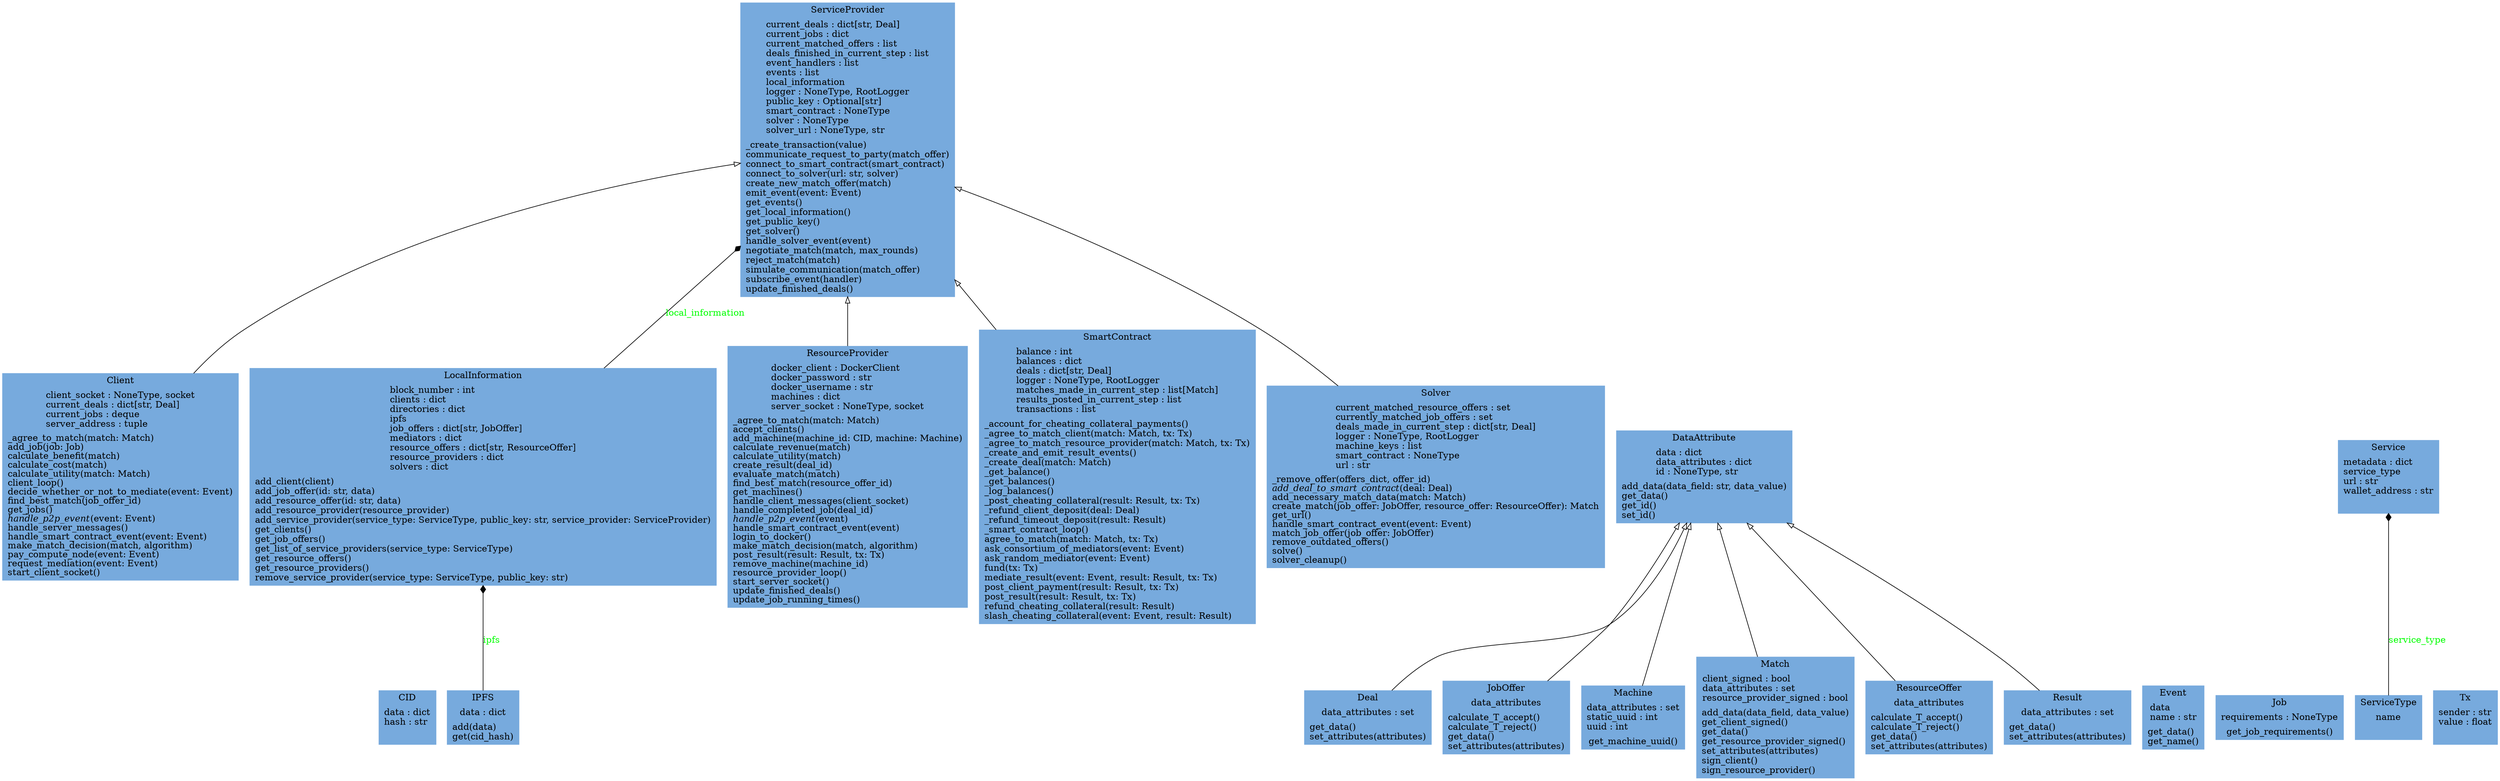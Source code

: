 digraph "classes_coophive" {
rankdir=BT
charset="utf-8"
"coophive.utils.CID" [color="#77AADD", fontcolor="black", label=<{CID|data : dict<br ALIGN="LEFT"/>hash : str<br ALIGN="LEFT"/>|}>, shape="record", style="filled"];
"coophive.client.Client" [color="#77AADD", fontcolor="black", label=<{Client|client_socket : NoneType, socket<br ALIGN="LEFT"/>current_deals : dict[str, Deal]<br ALIGN="LEFT"/>current_jobs : deque<br ALIGN="LEFT"/>server_address : tuple<br ALIGN="LEFT"/>|_agree_to_match(match: Match)<br ALIGN="LEFT"/>add_job(job: Job)<br ALIGN="LEFT"/>calculate_benefit(match)<br ALIGN="LEFT"/>calculate_cost(match)<br ALIGN="LEFT"/>calculate_utility(match: Match)<br ALIGN="LEFT"/>client_loop()<br ALIGN="LEFT"/>decide_whether_or_not_to_mediate(event: Event)<br ALIGN="LEFT"/>find_best_match(job_offer_id)<br ALIGN="LEFT"/>get_jobs()<br ALIGN="LEFT"/><I>handle_p2p_event</I>(event: Event)<br ALIGN="LEFT"/>handle_server_messages()<br ALIGN="LEFT"/>handle_smart_contract_event(event: Event)<br ALIGN="LEFT"/>make_match_decision(match, algorithm)<br ALIGN="LEFT"/>pay_compute_node(event: Event)<br ALIGN="LEFT"/>request_mediation(event: Event)<br ALIGN="LEFT"/>start_client_socket()<br ALIGN="LEFT"/>}>, shape="record", style="filled"];
"coophive.data_attribute.DataAttribute" [color="#77AADD", fontcolor="black", label=<{DataAttribute|data : dict<br ALIGN="LEFT"/>data_attributes : dict<br ALIGN="LEFT"/>id : NoneType, str<br ALIGN="LEFT"/>|add_data(data_field: str, data_value)<br ALIGN="LEFT"/>get_data()<br ALIGN="LEFT"/>get_id()<br ALIGN="LEFT"/>set_id()<br ALIGN="LEFT"/>}>, shape="record", style="filled"];
"coophive.deal.Deal" [color="#77AADD", fontcolor="black", label=<{Deal|data_attributes : set<br ALIGN="LEFT"/>|get_data()<br ALIGN="LEFT"/>set_attributes(attributes)<br ALIGN="LEFT"/>}>, shape="record", style="filled"];
"coophive.event.Event" [color="#77AADD", fontcolor="black", label=<{Event|data<br ALIGN="LEFT"/>name : str<br ALIGN="LEFT"/>|get_data()<br ALIGN="LEFT"/>get_name()<br ALIGN="LEFT"/>}>, shape="record", style="filled"];
"coophive.utils.IPFS" [color="#77AADD", fontcolor="black", label=<{IPFS|data : dict<br ALIGN="LEFT"/>|add(data)<br ALIGN="LEFT"/>get(cid_hash)<br ALIGN="LEFT"/>}>, shape="record", style="filled"];
"coophive.job.Job" [color="#77AADD", fontcolor="black", label=<{Job|requirements : NoneType<br ALIGN="LEFT"/>|get_job_requirements()<br ALIGN="LEFT"/>}>, shape="record", style="filled"];
"coophive.job_offer.JobOffer" [color="#77AADD", fontcolor="black", label=<{JobOffer|data_attributes<br ALIGN="LEFT"/>|calculate_T_accept()<br ALIGN="LEFT"/>calculate_T_reject()<br ALIGN="LEFT"/>get_data()<br ALIGN="LEFT"/>set_attributes(attributes)<br ALIGN="LEFT"/>}>, shape="record", style="filled"];
"coophive.service_provider.LocalInformation" [color="#77AADD", fontcolor="black", label=<{LocalInformation|block_number : int<br ALIGN="LEFT"/>clients : dict<br ALIGN="LEFT"/>directories : dict<br ALIGN="LEFT"/>ipfs<br ALIGN="LEFT"/>job_offers : dict[str, JobOffer]<br ALIGN="LEFT"/>mediators : dict<br ALIGN="LEFT"/>resource_offers : dict[str, ResourceOffer]<br ALIGN="LEFT"/>resource_providers : dict<br ALIGN="LEFT"/>solvers : dict<br ALIGN="LEFT"/>|add_client(client)<br ALIGN="LEFT"/>add_job_offer(id: str, data)<br ALIGN="LEFT"/>add_resource_offer(id: str, data)<br ALIGN="LEFT"/>add_resource_provider(resource_provider)<br ALIGN="LEFT"/>add_service_provider(service_type: ServiceType, public_key: str, service_provider: ServiceProvider)<br ALIGN="LEFT"/>get_clients()<br ALIGN="LEFT"/>get_job_offers()<br ALIGN="LEFT"/>get_list_of_service_providers(service_type: ServiceType)<br ALIGN="LEFT"/>get_resource_offers()<br ALIGN="LEFT"/>get_resource_providers()<br ALIGN="LEFT"/>remove_service_provider(service_type: ServiceType, public_key: str)<br ALIGN="LEFT"/>}>, shape="record", style="filled"];
"coophive.machine.Machine" [color="#77AADD", fontcolor="black", label=<{Machine|data_attributes : set<br ALIGN="LEFT"/>static_uuid : int<br ALIGN="LEFT"/>uuid : int<br ALIGN="LEFT"/>|get_machine_uuid()<br ALIGN="LEFT"/>}>, shape="record", style="filled"];
"coophive.match.Match" [color="#77AADD", fontcolor="black", label=<{Match|client_signed : bool<br ALIGN="LEFT"/>data_attributes : set<br ALIGN="LEFT"/>resource_provider_signed : bool<br ALIGN="LEFT"/>|add_data(data_field, data_value)<br ALIGN="LEFT"/>get_client_signed()<br ALIGN="LEFT"/>get_data()<br ALIGN="LEFT"/>get_resource_provider_signed()<br ALIGN="LEFT"/>set_attributes(attributes)<br ALIGN="LEFT"/>sign_client()<br ALIGN="LEFT"/>sign_resource_provider()<br ALIGN="LEFT"/>}>, shape="record", style="filled"];
"coophive.resource_offer.ResourceOffer" [color="#77AADD", fontcolor="black", label=<{ResourceOffer|data_attributes<br ALIGN="LEFT"/>|calculate_T_accept()<br ALIGN="LEFT"/>calculate_T_reject()<br ALIGN="LEFT"/>get_data()<br ALIGN="LEFT"/>set_attributes(attributes)<br ALIGN="LEFT"/>}>, shape="record", style="filled"];
"coophive.resource_provider.ResourceProvider" [color="#77AADD", fontcolor="black", label=<{ResourceProvider|docker_client : DockerClient<br ALIGN="LEFT"/>docker_password : str<br ALIGN="LEFT"/>docker_username : str<br ALIGN="LEFT"/>machines : dict<br ALIGN="LEFT"/>server_socket : NoneType, socket<br ALIGN="LEFT"/>|_agree_to_match(match: Match)<br ALIGN="LEFT"/>accept_clients()<br ALIGN="LEFT"/>add_machine(machine_id: CID, machine: Machine)<br ALIGN="LEFT"/>calculate_revenue(match)<br ALIGN="LEFT"/>calculate_utility(match)<br ALIGN="LEFT"/>create_result(deal_id)<br ALIGN="LEFT"/>evaluate_match(match)<br ALIGN="LEFT"/>find_best_match(resource_offer_id)<br ALIGN="LEFT"/>get_machines()<br ALIGN="LEFT"/>handle_client_messages(client_socket)<br ALIGN="LEFT"/>handle_completed_job(deal_id)<br ALIGN="LEFT"/><I>handle_p2p_event</I>(event)<br ALIGN="LEFT"/>handle_smart_contract_event(event)<br ALIGN="LEFT"/>login_to_docker()<br ALIGN="LEFT"/>make_match_decision(match, algorithm)<br ALIGN="LEFT"/>post_result(result: Result, tx: Tx)<br ALIGN="LEFT"/>remove_machine(machine_id)<br ALIGN="LEFT"/>resource_provider_loop()<br ALIGN="LEFT"/>start_server_socket()<br ALIGN="LEFT"/>update_finished_deals()<br ALIGN="LEFT"/>update_job_running_times()<br ALIGN="LEFT"/>}>, shape="record", style="filled"];
"coophive.result.Result" [color="#77AADD", fontcolor="black", label=<{Result|data_attributes : set<br ALIGN="LEFT"/>|get_data()<br ALIGN="LEFT"/>set_attributes(attributes)<br ALIGN="LEFT"/>}>, shape="record", style="filled"];
"coophive.utils.Service" [color="#77AADD", fontcolor="black", label=<{Service|metadata : dict<br ALIGN="LEFT"/>service_type<br ALIGN="LEFT"/>url : str<br ALIGN="LEFT"/>wallet_address : str<br ALIGN="LEFT"/>|}>, shape="record", style="filled"];
"coophive.service_provider.ServiceProvider" [color="#77AADD", fontcolor="black", label=<{ServiceProvider|current_deals : dict[str, Deal]<br ALIGN="LEFT"/>current_jobs : dict<br ALIGN="LEFT"/>current_matched_offers : list<br ALIGN="LEFT"/>deals_finished_in_current_step : list<br ALIGN="LEFT"/>event_handlers : list<br ALIGN="LEFT"/>events : list<br ALIGN="LEFT"/>local_information<br ALIGN="LEFT"/>logger : NoneType, RootLogger<br ALIGN="LEFT"/>public_key : Optional[str]<br ALIGN="LEFT"/>smart_contract : NoneType<br ALIGN="LEFT"/>solver : NoneType<br ALIGN="LEFT"/>solver_url : NoneType, str<br ALIGN="LEFT"/>|_create_transaction(value)<br ALIGN="LEFT"/>communicate_request_to_party(match_offer)<br ALIGN="LEFT"/>connect_to_smart_contract(smart_contract)<br ALIGN="LEFT"/>connect_to_solver(url: str, solver)<br ALIGN="LEFT"/>create_new_match_offer(match)<br ALIGN="LEFT"/>emit_event(event: Event)<br ALIGN="LEFT"/>get_events()<br ALIGN="LEFT"/>get_local_information()<br ALIGN="LEFT"/>get_public_key()<br ALIGN="LEFT"/>get_solver()<br ALIGN="LEFT"/>handle_solver_event(event)<br ALIGN="LEFT"/>negotiate_match(match, max_rounds)<br ALIGN="LEFT"/>reject_match(match)<br ALIGN="LEFT"/>simulate_communication(match_offer)<br ALIGN="LEFT"/>subscribe_event(handler)<br ALIGN="LEFT"/>update_finished_deals()<br ALIGN="LEFT"/>}>, shape="record", style="filled"];
"coophive.utils.ServiceType" [color="#77AADD", fontcolor="black", label=<{ServiceType|name<br ALIGN="LEFT"/>|}>, shape="record", style="filled"];
"coophive.smart_contract.SmartContract" [color="#77AADD", fontcolor="black", label=<{SmartContract|balance : int<br ALIGN="LEFT"/>balances : dict<br ALIGN="LEFT"/>deals : dict[str, Deal]<br ALIGN="LEFT"/>logger : NoneType, RootLogger<br ALIGN="LEFT"/>matches_made_in_current_step : list[Match]<br ALIGN="LEFT"/>results_posted_in_current_step : list<br ALIGN="LEFT"/>transactions : list<br ALIGN="LEFT"/>|_account_for_cheating_collateral_payments()<br ALIGN="LEFT"/>_agree_to_match_client(match: Match, tx: Tx)<br ALIGN="LEFT"/>_agree_to_match_resource_provider(match: Match, tx: Tx)<br ALIGN="LEFT"/>_create_and_emit_result_events()<br ALIGN="LEFT"/>_create_deal(match: Match)<br ALIGN="LEFT"/>_get_balance()<br ALIGN="LEFT"/>_get_balances()<br ALIGN="LEFT"/>_log_balances()<br ALIGN="LEFT"/>_post_cheating_collateral(result: Result, tx: Tx)<br ALIGN="LEFT"/>_refund_client_deposit(deal: Deal)<br ALIGN="LEFT"/>_refund_timeout_deposit(result: Result)<br ALIGN="LEFT"/>_smart_contract_loop()<br ALIGN="LEFT"/>agree_to_match(match: Match, tx: Tx)<br ALIGN="LEFT"/>ask_consortium_of_mediators(event: Event)<br ALIGN="LEFT"/>ask_random_mediator(event: Event)<br ALIGN="LEFT"/>fund(tx: Tx)<br ALIGN="LEFT"/>mediate_result(event: Event, result: Result, tx: Tx)<br ALIGN="LEFT"/>post_client_payment(result: Result, tx: Tx)<br ALIGN="LEFT"/>post_result(result: Result, tx: Tx)<br ALIGN="LEFT"/>refund_cheating_collateral(result: Result)<br ALIGN="LEFT"/>slash_cheating_collateral(event: Event, result: Result)<br ALIGN="LEFT"/>}>, shape="record", style="filled"];
"coophive.solver.Solver" [color="#77AADD", fontcolor="black", label=<{Solver|current_matched_resource_offers : set<br ALIGN="LEFT"/>currently_matched_job_offers : set<br ALIGN="LEFT"/>deals_made_in_current_step : dict[str, Deal]<br ALIGN="LEFT"/>logger : NoneType, RootLogger<br ALIGN="LEFT"/>machine_keys : list<br ALIGN="LEFT"/>smart_contract : NoneType<br ALIGN="LEFT"/>url : str<br ALIGN="LEFT"/>|_remove_offer(offers_dict, offer_id)<br ALIGN="LEFT"/><I>add_deal_to_smart_contract</I>(deal: Deal)<br ALIGN="LEFT"/>add_necessary_match_data(match: Match)<br ALIGN="LEFT"/>create_match(job_offer: JobOffer, resource_offer: ResourceOffer): Match<br ALIGN="LEFT"/>get_url()<br ALIGN="LEFT"/>handle_smart_contract_event(event: Event)<br ALIGN="LEFT"/>match_job_offer(job_offer: JobOffer)<br ALIGN="LEFT"/>remove_outdated_offers()<br ALIGN="LEFT"/>solve()<br ALIGN="LEFT"/>solver_cleanup()<br ALIGN="LEFT"/>}>, shape="record", style="filled"];
"coophive.utils.Tx" [color="#77AADD", fontcolor="black", label=<{Tx|sender : str<br ALIGN="LEFT"/>value : float<br ALIGN="LEFT"/>|}>, shape="record", style="filled"];
"coophive.client.Client" -> "coophive.service_provider.ServiceProvider" [arrowhead="empty", arrowtail="none"];
"coophive.deal.Deal" -> "coophive.data_attribute.DataAttribute" [arrowhead="empty", arrowtail="none"];
"coophive.job_offer.JobOffer" -> "coophive.data_attribute.DataAttribute" [arrowhead="empty", arrowtail="none"];
"coophive.machine.Machine" -> "coophive.data_attribute.DataAttribute" [arrowhead="empty", arrowtail="none"];
"coophive.match.Match" -> "coophive.data_attribute.DataAttribute" [arrowhead="empty", arrowtail="none"];
"coophive.resource_offer.ResourceOffer" -> "coophive.data_attribute.DataAttribute" [arrowhead="empty", arrowtail="none"];
"coophive.resource_provider.ResourceProvider" -> "coophive.service_provider.ServiceProvider" [arrowhead="empty", arrowtail="none"];
"coophive.result.Result" -> "coophive.data_attribute.DataAttribute" [arrowhead="empty", arrowtail="none"];
"coophive.smart_contract.SmartContract" -> "coophive.service_provider.ServiceProvider" [arrowhead="empty", arrowtail="none"];
"coophive.solver.Solver" -> "coophive.service_provider.ServiceProvider" [arrowhead="empty", arrowtail="none"];
"coophive.service_provider.LocalInformation" -> "coophive.service_provider.ServiceProvider" [arrowhead="diamond", arrowtail="none", fontcolor="green", label="local_information", style="solid"];
"coophive.utils.IPFS" -> "coophive.service_provider.LocalInformation" [arrowhead="diamond", arrowtail="none", fontcolor="green", label="ipfs", style="solid"];
"coophive.utils.ServiceType" -> "coophive.utils.Service" [arrowhead="diamond", arrowtail="none", fontcolor="green", label="service_type", style="solid"];
}
